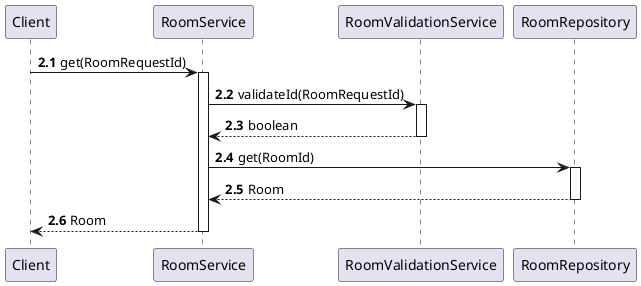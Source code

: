 @startuml
'https://plantuml.com/sequence-diagram
participant Client
participant RoomService
participant RoomValidationService
participant RoomRepository



autonumber 2.1

Client -> RoomService: get(RoomRequestId)
    activate RoomService
    RoomService -> RoomValidationService : validateId(RoomRequestId)
        activate RoomValidationService
    return boolean
    RoomService -> RoomRepository: get(RoomId)
        activate RoomRepository
    return Room
return Room
@enduml